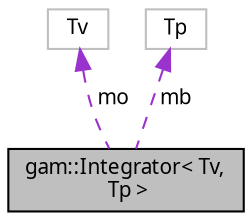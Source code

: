 digraph "gam::Integrator&lt; Tv, Tp &gt;"
{
 // LATEX_PDF_SIZE
  bgcolor="transparent";
  edge [fontname="FreeSans.ttf",fontsize="10",labelfontname="FreeSans.ttf",labelfontsize="10"];
  node [fontname="FreeSans.ttf",fontsize="10",shape=record];
  Node1 [label="gam::Integrator\< Tv,\l Tp \>",height=0.2,width=0.4,color="black", fillcolor="grey75", style="filled", fontcolor="black",tooltip="Leaky integrator."];
  Node2 -> Node1 [dir="back",color="darkorchid3",fontsize="10",style="dashed",label=" mo" ,fontname="FreeSans.ttf"];
  Node2 [label="Tv",height=0.2,width=0.4,color="grey75",tooltip=" "];
  Node3 -> Node1 [dir="back",color="darkorchid3",fontsize="10",style="dashed",label=" mb" ,fontname="FreeSans.ttf"];
  Node3 [label="Tp",height=0.2,width=0.4,color="grey75",tooltip=" "];
}
